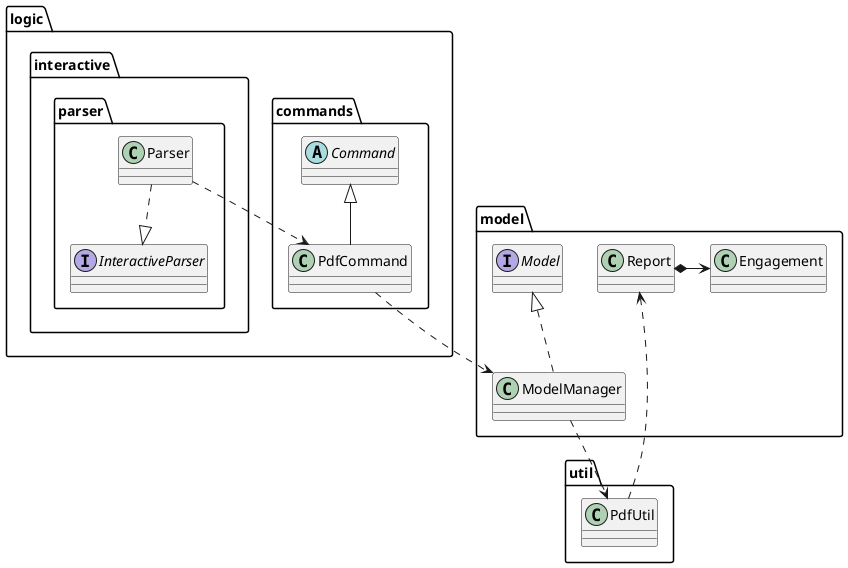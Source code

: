 @startuml
package logic.commands {
    abstract class Command
    class PdfCommand
}
package logic.interactive.parser {
    class Parser
    interface InteractiveParser
}

package model {
    class Report
    class ModelManager
    interface Model
    class Engagement
}
package util {
    class PdfUtil
}

Model <|.. ModelManager
Command <|-- PdfCommand
PdfCommand ..> ModelManager
ModelManager ..> PdfUtil
Report *-> Engagement
PdfUtil ..> Report
Parser ..|> InteractiveParser
Parser ..> PdfCommand

@enduml
